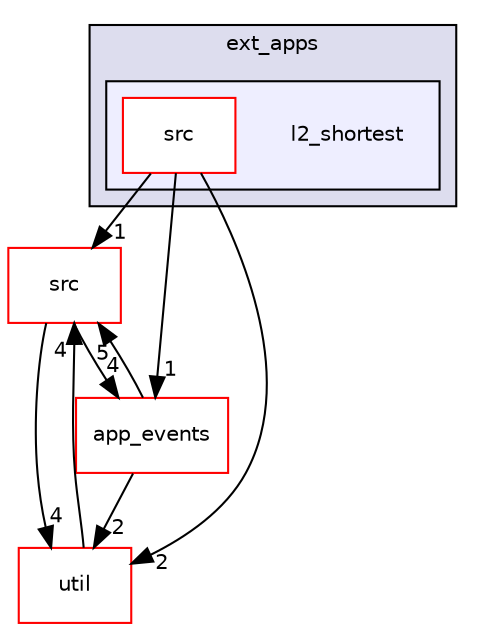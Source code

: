 digraph "ext_apps/l2_shortest" {
  compound=true
  node [ fontsize="10", fontname="Helvetica"];
  edge [ labelfontsize="10", labelfontname="Helvetica"];
  subgraph clusterdir_5080acda003337cdd5d82dfb43391e70 {
    graph [ bgcolor="#ddddee", pencolor="black", label="ext_apps" fontname="Helvetica", fontsize="10", URL="dir_5080acda003337cdd5d82dfb43391e70.html"]
  subgraph clusterdir_2598932614e4229b9624aa17324a3575 {
    graph [ bgcolor="#eeeeff", pencolor="black", label="" URL="dir_2598932614e4229b9624aa17324a3575.html"];
    dir_2598932614e4229b9624aa17324a3575 [shape=plaintext label="l2_shortest"];
    dir_640c6bb6c977297c375c328d1f956712 [shape=box label="src" color="red" fillcolor="white" style="filled" URL="dir_640c6bb6c977297c375c328d1f956712.html"];
  }
  }
  dir_68267d1309a1af8e8297ef4c3efbcdba [shape=box label="src" fillcolor="white" style="filled" color="red" URL="dir_68267d1309a1af8e8297ef4c3efbcdba.html"];
  dir_23ec12649285f9fabf3a6b7380226c28 [shape=box label="util" fillcolor="white" style="filled" color="red" URL="dir_23ec12649285f9fabf3a6b7380226c28.html"];
  dir_25b35af5d6fe939e26498b93aa0ed469 [shape=box label="app_events" fillcolor="white" style="filled" color="red" URL="dir_25b35af5d6fe939e26498b93aa0ed469.html"];
  dir_68267d1309a1af8e8297ef4c3efbcdba->dir_23ec12649285f9fabf3a6b7380226c28 [headlabel="4", labeldistance=1.5 headhref="dir_000020_000028.html"];
  dir_68267d1309a1af8e8297ef4c3efbcdba->dir_25b35af5d6fe939e26498b93aa0ed469 [headlabel="4", labeldistance=1.5 headhref="dir_000020_000000.html"];
  dir_23ec12649285f9fabf3a6b7380226c28->dir_68267d1309a1af8e8297ef4c3efbcdba [headlabel="4", labeldistance=1.5 headhref="dir_000028_000020.html"];
  dir_25b35af5d6fe939e26498b93aa0ed469->dir_68267d1309a1af8e8297ef4c3efbcdba [headlabel="5", labeldistance=1.5 headhref="dir_000000_000020.html"];
  dir_25b35af5d6fe939e26498b93aa0ed469->dir_23ec12649285f9fabf3a6b7380226c28 [headlabel="2", labeldistance=1.5 headhref="dir_000000_000028.html"];
  dir_640c6bb6c977297c375c328d1f956712->dir_68267d1309a1af8e8297ef4c3efbcdba [headlabel="1", labeldistance=1.5 headhref="dir_000008_000020.html"];
  dir_640c6bb6c977297c375c328d1f956712->dir_23ec12649285f9fabf3a6b7380226c28 [headlabel="2", labeldistance=1.5 headhref="dir_000008_000028.html"];
  dir_640c6bb6c977297c375c328d1f956712->dir_25b35af5d6fe939e26498b93aa0ed469 [headlabel="1", labeldistance=1.5 headhref="dir_000008_000000.html"];
}
